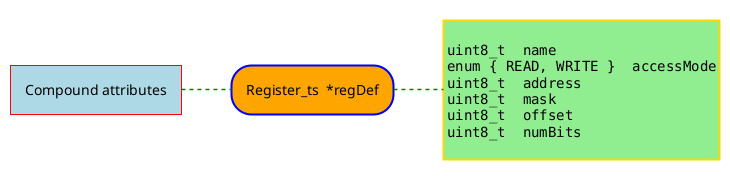 @startmindmap Sensor structure compound attributes

<style>
node {
    Padding 15
    Margin 10
    HorizontalAlignment center
    VerticalAlignment center
    LineColor blue
    LineThickness 2.0
    BackgroundColor gold
    RoundCorner 40
    MaximumWidth 200
}

rootNode {
    LineColor red
    BackgroundColor white
    LineThickness 1.0
    RoundCorner 0
    Shadowing 0.0
    HorizontalAlignment center
    VerticalAlignment center
}

leafNode {
    LineColor gold
    RoundCorner 0
    Padding 3
}

arrow {
    LineStyle 4
    LineThickness 1.5
    LineColor green
}
</style>


*[#lightblue] Compound attributes
**[#Orange] Register_ts  *regDef
***[#lightgreen]:
<code>
uint8_t  name
enum { READ, WRITE }  accessMode
uint8_t  address
uint8_t  mask
uint8_t  offset
uint8_t  numBits

</code>;


@endmindmap
